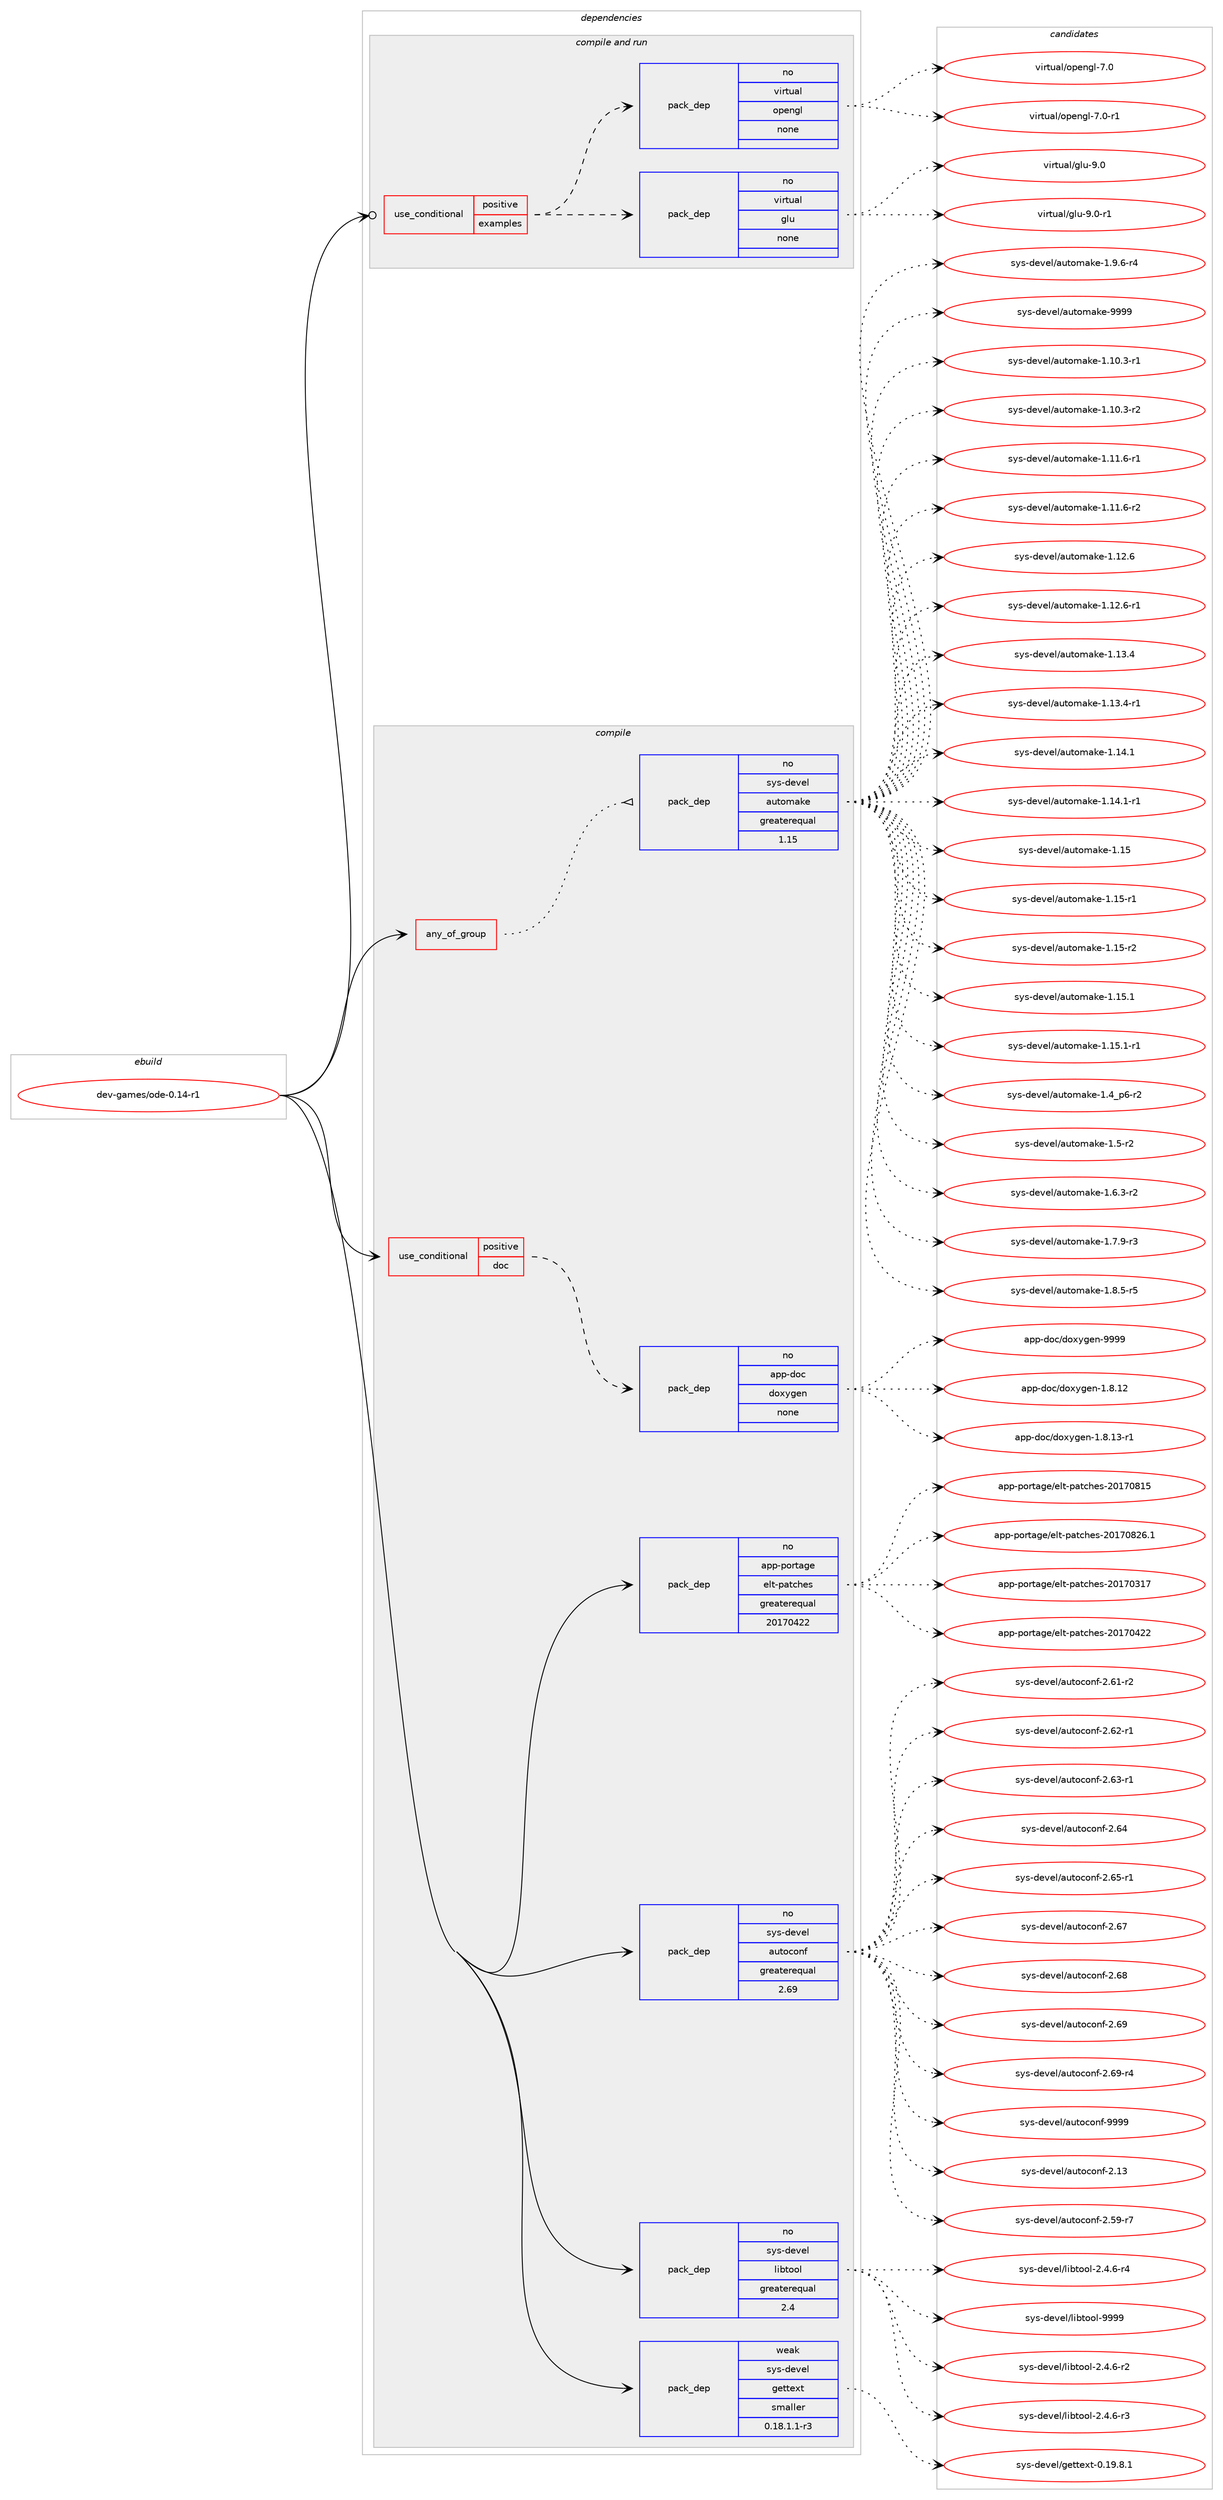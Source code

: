 digraph prolog {

# *************
# Graph options
# *************

newrank=true;
concentrate=true;
compound=true;
graph [rankdir=LR,fontname=Helvetica,fontsize=10,ranksep=1.5];#, ranksep=2.5, nodesep=0.2];
edge  [arrowhead=vee];
node  [fontname=Helvetica,fontsize=10];

# **********
# The ebuild
# **********

subgraph cluster_leftcol {
color=gray;
rank=same;
label=<<i>ebuild</i>>;
id [label="dev-games/ode-0.14-r1", color=red, width=4, href="../dev-games/ode-0.14-r1.svg"];
}

# ****************
# The dependencies
# ****************

subgraph cluster_midcol {
color=gray;
label=<<i>dependencies</i>>;
subgraph cluster_compile {
fillcolor="#eeeeee";
style=filled;
label=<<i>compile</i>>;
subgraph any1589 {
dependency73082 [label=<<TABLE BORDER="0" CELLBORDER="1" CELLSPACING="0" CELLPADDING="4"><TR><TD CELLPADDING="10">any_of_group</TD></TR></TABLE>>, shape=none, color=red];subgraph pack53780 {
dependency73083 [label=<<TABLE BORDER="0" CELLBORDER="1" CELLSPACING="0" CELLPADDING="4" WIDTH="220"><TR><TD ROWSPAN="6" CELLPADDING="30">pack_dep</TD></TR><TR><TD WIDTH="110">no</TD></TR><TR><TD>sys-devel</TD></TR><TR><TD>automake</TD></TR><TR><TD>greaterequal</TD></TR><TR><TD>1.15</TD></TR></TABLE>>, shape=none, color=blue];
}
dependency73082:e -> dependency73083:w [weight=20,style="dotted",arrowhead="oinv"];
}
id:e -> dependency73082:w [weight=20,style="solid",arrowhead="vee"];
subgraph cond17683 {
dependency73084 [label=<<TABLE BORDER="0" CELLBORDER="1" CELLSPACING="0" CELLPADDING="4"><TR><TD ROWSPAN="3" CELLPADDING="10">use_conditional</TD></TR><TR><TD>positive</TD></TR><TR><TD>doc</TD></TR></TABLE>>, shape=none, color=red];
subgraph pack53781 {
dependency73085 [label=<<TABLE BORDER="0" CELLBORDER="1" CELLSPACING="0" CELLPADDING="4" WIDTH="220"><TR><TD ROWSPAN="6" CELLPADDING="30">pack_dep</TD></TR><TR><TD WIDTH="110">no</TD></TR><TR><TD>app-doc</TD></TR><TR><TD>doxygen</TD></TR><TR><TD>none</TD></TR><TR><TD></TD></TR></TABLE>>, shape=none, color=blue];
}
dependency73084:e -> dependency73085:w [weight=20,style="dashed",arrowhead="vee"];
}
id:e -> dependency73084:w [weight=20,style="solid",arrowhead="vee"];
subgraph pack53782 {
dependency73086 [label=<<TABLE BORDER="0" CELLBORDER="1" CELLSPACING="0" CELLPADDING="4" WIDTH="220"><TR><TD ROWSPAN="6" CELLPADDING="30">pack_dep</TD></TR><TR><TD WIDTH="110">no</TD></TR><TR><TD>app-portage</TD></TR><TR><TD>elt-patches</TD></TR><TR><TD>greaterequal</TD></TR><TR><TD>20170422</TD></TR></TABLE>>, shape=none, color=blue];
}
id:e -> dependency73086:w [weight=20,style="solid",arrowhead="vee"];
subgraph pack53783 {
dependency73087 [label=<<TABLE BORDER="0" CELLBORDER="1" CELLSPACING="0" CELLPADDING="4" WIDTH="220"><TR><TD ROWSPAN="6" CELLPADDING="30">pack_dep</TD></TR><TR><TD WIDTH="110">no</TD></TR><TR><TD>sys-devel</TD></TR><TR><TD>autoconf</TD></TR><TR><TD>greaterequal</TD></TR><TR><TD>2.69</TD></TR></TABLE>>, shape=none, color=blue];
}
id:e -> dependency73087:w [weight=20,style="solid",arrowhead="vee"];
subgraph pack53784 {
dependency73088 [label=<<TABLE BORDER="0" CELLBORDER="1" CELLSPACING="0" CELLPADDING="4" WIDTH="220"><TR><TD ROWSPAN="6" CELLPADDING="30">pack_dep</TD></TR><TR><TD WIDTH="110">no</TD></TR><TR><TD>sys-devel</TD></TR><TR><TD>libtool</TD></TR><TR><TD>greaterequal</TD></TR><TR><TD>2.4</TD></TR></TABLE>>, shape=none, color=blue];
}
id:e -> dependency73088:w [weight=20,style="solid",arrowhead="vee"];
subgraph pack53785 {
dependency73089 [label=<<TABLE BORDER="0" CELLBORDER="1" CELLSPACING="0" CELLPADDING="4" WIDTH="220"><TR><TD ROWSPAN="6" CELLPADDING="30">pack_dep</TD></TR><TR><TD WIDTH="110">weak</TD></TR><TR><TD>sys-devel</TD></TR><TR><TD>gettext</TD></TR><TR><TD>smaller</TD></TR><TR><TD>0.18.1.1-r3</TD></TR></TABLE>>, shape=none, color=blue];
}
id:e -> dependency73089:w [weight=20,style="solid",arrowhead="vee"];
}
subgraph cluster_compileandrun {
fillcolor="#eeeeee";
style=filled;
label=<<i>compile and run</i>>;
subgraph cond17684 {
dependency73090 [label=<<TABLE BORDER="0" CELLBORDER="1" CELLSPACING="0" CELLPADDING="4"><TR><TD ROWSPAN="3" CELLPADDING="10">use_conditional</TD></TR><TR><TD>positive</TD></TR><TR><TD>examples</TD></TR></TABLE>>, shape=none, color=red];
subgraph pack53786 {
dependency73091 [label=<<TABLE BORDER="0" CELLBORDER="1" CELLSPACING="0" CELLPADDING="4" WIDTH="220"><TR><TD ROWSPAN="6" CELLPADDING="30">pack_dep</TD></TR><TR><TD WIDTH="110">no</TD></TR><TR><TD>virtual</TD></TR><TR><TD>glu</TD></TR><TR><TD>none</TD></TR><TR><TD></TD></TR></TABLE>>, shape=none, color=blue];
}
dependency73090:e -> dependency73091:w [weight=20,style="dashed",arrowhead="vee"];
subgraph pack53787 {
dependency73092 [label=<<TABLE BORDER="0" CELLBORDER="1" CELLSPACING="0" CELLPADDING="4" WIDTH="220"><TR><TD ROWSPAN="6" CELLPADDING="30">pack_dep</TD></TR><TR><TD WIDTH="110">no</TD></TR><TR><TD>virtual</TD></TR><TR><TD>opengl</TD></TR><TR><TD>none</TD></TR><TR><TD></TD></TR></TABLE>>, shape=none, color=blue];
}
dependency73090:e -> dependency73092:w [weight=20,style="dashed",arrowhead="vee"];
}
id:e -> dependency73090:w [weight=20,style="solid",arrowhead="odotvee"];
}
subgraph cluster_run {
fillcolor="#eeeeee";
style=filled;
label=<<i>run</i>>;
}
}

# **************
# The candidates
# **************

subgraph cluster_choices {
rank=same;
color=gray;
label=<<i>candidates</i>>;

subgraph choice53780 {
color=black;
nodesep=1;
choice11512111545100101118101108479711711611110997107101454946494846514511449 [label="sys-devel/automake-1.10.3-r1", color=red, width=4,href="../sys-devel/automake-1.10.3-r1.svg"];
choice11512111545100101118101108479711711611110997107101454946494846514511450 [label="sys-devel/automake-1.10.3-r2", color=red, width=4,href="../sys-devel/automake-1.10.3-r2.svg"];
choice11512111545100101118101108479711711611110997107101454946494946544511449 [label="sys-devel/automake-1.11.6-r1", color=red, width=4,href="../sys-devel/automake-1.11.6-r1.svg"];
choice11512111545100101118101108479711711611110997107101454946494946544511450 [label="sys-devel/automake-1.11.6-r2", color=red, width=4,href="../sys-devel/automake-1.11.6-r2.svg"];
choice1151211154510010111810110847971171161111099710710145494649504654 [label="sys-devel/automake-1.12.6", color=red, width=4,href="../sys-devel/automake-1.12.6.svg"];
choice11512111545100101118101108479711711611110997107101454946495046544511449 [label="sys-devel/automake-1.12.6-r1", color=red, width=4,href="../sys-devel/automake-1.12.6-r1.svg"];
choice1151211154510010111810110847971171161111099710710145494649514652 [label="sys-devel/automake-1.13.4", color=red, width=4,href="../sys-devel/automake-1.13.4.svg"];
choice11512111545100101118101108479711711611110997107101454946495146524511449 [label="sys-devel/automake-1.13.4-r1", color=red, width=4,href="../sys-devel/automake-1.13.4-r1.svg"];
choice1151211154510010111810110847971171161111099710710145494649524649 [label="sys-devel/automake-1.14.1", color=red, width=4,href="../sys-devel/automake-1.14.1.svg"];
choice11512111545100101118101108479711711611110997107101454946495246494511449 [label="sys-devel/automake-1.14.1-r1", color=red, width=4,href="../sys-devel/automake-1.14.1-r1.svg"];
choice115121115451001011181011084797117116111109971071014549464953 [label="sys-devel/automake-1.15", color=red, width=4,href="../sys-devel/automake-1.15.svg"];
choice1151211154510010111810110847971171161111099710710145494649534511449 [label="sys-devel/automake-1.15-r1", color=red, width=4,href="../sys-devel/automake-1.15-r1.svg"];
choice1151211154510010111810110847971171161111099710710145494649534511450 [label="sys-devel/automake-1.15-r2", color=red, width=4,href="../sys-devel/automake-1.15-r2.svg"];
choice1151211154510010111810110847971171161111099710710145494649534649 [label="sys-devel/automake-1.15.1", color=red, width=4,href="../sys-devel/automake-1.15.1.svg"];
choice11512111545100101118101108479711711611110997107101454946495346494511449 [label="sys-devel/automake-1.15.1-r1", color=red, width=4,href="../sys-devel/automake-1.15.1-r1.svg"];
choice115121115451001011181011084797117116111109971071014549465295112544511450 [label="sys-devel/automake-1.4_p6-r2", color=red, width=4,href="../sys-devel/automake-1.4_p6-r2.svg"];
choice11512111545100101118101108479711711611110997107101454946534511450 [label="sys-devel/automake-1.5-r2", color=red, width=4,href="../sys-devel/automake-1.5-r2.svg"];
choice115121115451001011181011084797117116111109971071014549465446514511450 [label="sys-devel/automake-1.6.3-r2", color=red, width=4,href="../sys-devel/automake-1.6.3-r2.svg"];
choice115121115451001011181011084797117116111109971071014549465546574511451 [label="sys-devel/automake-1.7.9-r3", color=red, width=4,href="../sys-devel/automake-1.7.9-r3.svg"];
choice115121115451001011181011084797117116111109971071014549465646534511453 [label="sys-devel/automake-1.8.5-r5", color=red, width=4,href="../sys-devel/automake-1.8.5-r5.svg"];
choice115121115451001011181011084797117116111109971071014549465746544511452 [label="sys-devel/automake-1.9.6-r4", color=red, width=4,href="../sys-devel/automake-1.9.6-r4.svg"];
choice115121115451001011181011084797117116111109971071014557575757 [label="sys-devel/automake-9999", color=red, width=4,href="../sys-devel/automake-9999.svg"];
dependency73083:e -> choice11512111545100101118101108479711711611110997107101454946494846514511449:w [style=dotted,weight="100"];
dependency73083:e -> choice11512111545100101118101108479711711611110997107101454946494846514511450:w [style=dotted,weight="100"];
dependency73083:e -> choice11512111545100101118101108479711711611110997107101454946494946544511449:w [style=dotted,weight="100"];
dependency73083:e -> choice11512111545100101118101108479711711611110997107101454946494946544511450:w [style=dotted,weight="100"];
dependency73083:e -> choice1151211154510010111810110847971171161111099710710145494649504654:w [style=dotted,weight="100"];
dependency73083:e -> choice11512111545100101118101108479711711611110997107101454946495046544511449:w [style=dotted,weight="100"];
dependency73083:e -> choice1151211154510010111810110847971171161111099710710145494649514652:w [style=dotted,weight="100"];
dependency73083:e -> choice11512111545100101118101108479711711611110997107101454946495146524511449:w [style=dotted,weight="100"];
dependency73083:e -> choice1151211154510010111810110847971171161111099710710145494649524649:w [style=dotted,weight="100"];
dependency73083:e -> choice11512111545100101118101108479711711611110997107101454946495246494511449:w [style=dotted,weight="100"];
dependency73083:e -> choice115121115451001011181011084797117116111109971071014549464953:w [style=dotted,weight="100"];
dependency73083:e -> choice1151211154510010111810110847971171161111099710710145494649534511449:w [style=dotted,weight="100"];
dependency73083:e -> choice1151211154510010111810110847971171161111099710710145494649534511450:w [style=dotted,weight="100"];
dependency73083:e -> choice1151211154510010111810110847971171161111099710710145494649534649:w [style=dotted,weight="100"];
dependency73083:e -> choice11512111545100101118101108479711711611110997107101454946495346494511449:w [style=dotted,weight="100"];
dependency73083:e -> choice115121115451001011181011084797117116111109971071014549465295112544511450:w [style=dotted,weight="100"];
dependency73083:e -> choice11512111545100101118101108479711711611110997107101454946534511450:w [style=dotted,weight="100"];
dependency73083:e -> choice115121115451001011181011084797117116111109971071014549465446514511450:w [style=dotted,weight="100"];
dependency73083:e -> choice115121115451001011181011084797117116111109971071014549465546574511451:w [style=dotted,weight="100"];
dependency73083:e -> choice115121115451001011181011084797117116111109971071014549465646534511453:w [style=dotted,weight="100"];
dependency73083:e -> choice115121115451001011181011084797117116111109971071014549465746544511452:w [style=dotted,weight="100"];
dependency73083:e -> choice115121115451001011181011084797117116111109971071014557575757:w [style=dotted,weight="100"];
}
subgraph choice53781 {
color=black;
nodesep=1;
choice9711211245100111994710011112012110310111045494656464950 [label="app-doc/doxygen-1.8.12", color=red, width=4,href="../app-doc/doxygen-1.8.12.svg"];
choice97112112451001119947100111120121103101110454946564649514511449 [label="app-doc/doxygen-1.8.13-r1", color=red, width=4,href="../app-doc/doxygen-1.8.13-r1.svg"];
choice971121124510011199471001111201211031011104557575757 [label="app-doc/doxygen-9999", color=red, width=4,href="../app-doc/doxygen-9999.svg"];
dependency73085:e -> choice9711211245100111994710011112012110310111045494656464950:w [style=dotted,weight="100"];
dependency73085:e -> choice97112112451001119947100111120121103101110454946564649514511449:w [style=dotted,weight="100"];
dependency73085:e -> choice971121124510011199471001111201211031011104557575757:w [style=dotted,weight="100"];
}
subgraph choice53782 {
color=black;
nodesep=1;
choice97112112451121111141169710310147101108116451129711699104101115455048495548514955 [label="app-portage/elt-patches-20170317", color=red, width=4,href="../app-portage/elt-patches-20170317.svg"];
choice97112112451121111141169710310147101108116451129711699104101115455048495548525050 [label="app-portage/elt-patches-20170422", color=red, width=4,href="../app-portage/elt-patches-20170422.svg"];
choice97112112451121111141169710310147101108116451129711699104101115455048495548564953 [label="app-portage/elt-patches-20170815", color=red, width=4,href="../app-portage/elt-patches-20170815.svg"];
choice971121124511211111411697103101471011081164511297116991041011154550484955485650544649 [label="app-portage/elt-patches-20170826.1", color=red, width=4,href="../app-portage/elt-patches-20170826.1.svg"];
dependency73086:e -> choice97112112451121111141169710310147101108116451129711699104101115455048495548514955:w [style=dotted,weight="100"];
dependency73086:e -> choice97112112451121111141169710310147101108116451129711699104101115455048495548525050:w [style=dotted,weight="100"];
dependency73086:e -> choice97112112451121111141169710310147101108116451129711699104101115455048495548564953:w [style=dotted,weight="100"];
dependency73086:e -> choice971121124511211111411697103101471011081164511297116991041011154550484955485650544649:w [style=dotted,weight="100"];
}
subgraph choice53783 {
color=black;
nodesep=1;
choice115121115451001011181011084797117116111991111101024550464951 [label="sys-devel/autoconf-2.13", color=red, width=4,href="../sys-devel/autoconf-2.13.svg"];
choice1151211154510010111810110847971171161119911111010245504653574511455 [label="sys-devel/autoconf-2.59-r7", color=red, width=4,href="../sys-devel/autoconf-2.59-r7.svg"];
choice1151211154510010111810110847971171161119911111010245504654494511450 [label="sys-devel/autoconf-2.61-r2", color=red, width=4,href="../sys-devel/autoconf-2.61-r2.svg"];
choice1151211154510010111810110847971171161119911111010245504654504511449 [label="sys-devel/autoconf-2.62-r1", color=red, width=4,href="../sys-devel/autoconf-2.62-r1.svg"];
choice1151211154510010111810110847971171161119911111010245504654514511449 [label="sys-devel/autoconf-2.63-r1", color=red, width=4,href="../sys-devel/autoconf-2.63-r1.svg"];
choice115121115451001011181011084797117116111991111101024550465452 [label="sys-devel/autoconf-2.64", color=red, width=4,href="../sys-devel/autoconf-2.64.svg"];
choice1151211154510010111810110847971171161119911111010245504654534511449 [label="sys-devel/autoconf-2.65-r1", color=red, width=4,href="../sys-devel/autoconf-2.65-r1.svg"];
choice115121115451001011181011084797117116111991111101024550465455 [label="sys-devel/autoconf-2.67", color=red, width=4,href="../sys-devel/autoconf-2.67.svg"];
choice115121115451001011181011084797117116111991111101024550465456 [label="sys-devel/autoconf-2.68", color=red, width=4,href="../sys-devel/autoconf-2.68.svg"];
choice115121115451001011181011084797117116111991111101024550465457 [label="sys-devel/autoconf-2.69", color=red, width=4,href="../sys-devel/autoconf-2.69.svg"];
choice1151211154510010111810110847971171161119911111010245504654574511452 [label="sys-devel/autoconf-2.69-r4", color=red, width=4,href="../sys-devel/autoconf-2.69-r4.svg"];
choice115121115451001011181011084797117116111991111101024557575757 [label="sys-devel/autoconf-9999", color=red, width=4,href="../sys-devel/autoconf-9999.svg"];
dependency73087:e -> choice115121115451001011181011084797117116111991111101024550464951:w [style=dotted,weight="100"];
dependency73087:e -> choice1151211154510010111810110847971171161119911111010245504653574511455:w [style=dotted,weight="100"];
dependency73087:e -> choice1151211154510010111810110847971171161119911111010245504654494511450:w [style=dotted,weight="100"];
dependency73087:e -> choice1151211154510010111810110847971171161119911111010245504654504511449:w [style=dotted,weight="100"];
dependency73087:e -> choice1151211154510010111810110847971171161119911111010245504654514511449:w [style=dotted,weight="100"];
dependency73087:e -> choice115121115451001011181011084797117116111991111101024550465452:w [style=dotted,weight="100"];
dependency73087:e -> choice1151211154510010111810110847971171161119911111010245504654534511449:w [style=dotted,weight="100"];
dependency73087:e -> choice115121115451001011181011084797117116111991111101024550465455:w [style=dotted,weight="100"];
dependency73087:e -> choice115121115451001011181011084797117116111991111101024550465456:w [style=dotted,weight="100"];
dependency73087:e -> choice115121115451001011181011084797117116111991111101024550465457:w [style=dotted,weight="100"];
dependency73087:e -> choice1151211154510010111810110847971171161119911111010245504654574511452:w [style=dotted,weight="100"];
dependency73087:e -> choice115121115451001011181011084797117116111991111101024557575757:w [style=dotted,weight="100"];
}
subgraph choice53784 {
color=black;
nodesep=1;
choice1151211154510010111810110847108105981161111111084550465246544511450 [label="sys-devel/libtool-2.4.6-r2", color=red, width=4,href="../sys-devel/libtool-2.4.6-r2.svg"];
choice1151211154510010111810110847108105981161111111084550465246544511451 [label="sys-devel/libtool-2.4.6-r3", color=red, width=4,href="../sys-devel/libtool-2.4.6-r3.svg"];
choice1151211154510010111810110847108105981161111111084550465246544511452 [label="sys-devel/libtool-2.4.6-r4", color=red, width=4,href="../sys-devel/libtool-2.4.6-r4.svg"];
choice1151211154510010111810110847108105981161111111084557575757 [label="sys-devel/libtool-9999", color=red, width=4,href="../sys-devel/libtool-9999.svg"];
dependency73088:e -> choice1151211154510010111810110847108105981161111111084550465246544511450:w [style=dotted,weight="100"];
dependency73088:e -> choice1151211154510010111810110847108105981161111111084550465246544511451:w [style=dotted,weight="100"];
dependency73088:e -> choice1151211154510010111810110847108105981161111111084550465246544511452:w [style=dotted,weight="100"];
dependency73088:e -> choice1151211154510010111810110847108105981161111111084557575757:w [style=dotted,weight="100"];
}
subgraph choice53785 {
color=black;
nodesep=1;
choice1151211154510010111810110847103101116116101120116454846495746564649 [label="sys-devel/gettext-0.19.8.1", color=red, width=4,href="../sys-devel/gettext-0.19.8.1.svg"];
dependency73089:e -> choice1151211154510010111810110847103101116116101120116454846495746564649:w [style=dotted,weight="100"];
}
subgraph choice53786 {
color=black;
nodesep=1;
choice118105114116117971084710310811745574648 [label="virtual/glu-9.0", color=red, width=4,href="../virtual/glu-9.0.svg"];
choice1181051141161179710847103108117455746484511449 [label="virtual/glu-9.0-r1", color=red, width=4,href="../virtual/glu-9.0-r1.svg"];
dependency73091:e -> choice118105114116117971084710310811745574648:w [style=dotted,weight="100"];
dependency73091:e -> choice1181051141161179710847103108117455746484511449:w [style=dotted,weight="100"];
}
subgraph choice53787 {
color=black;
nodesep=1;
choice118105114116117971084711111210111010310845554648 [label="virtual/opengl-7.0", color=red, width=4,href="../virtual/opengl-7.0.svg"];
choice1181051141161179710847111112101110103108455546484511449 [label="virtual/opengl-7.0-r1", color=red, width=4,href="../virtual/opengl-7.0-r1.svg"];
dependency73092:e -> choice118105114116117971084711111210111010310845554648:w [style=dotted,weight="100"];
dependency73092:e -> choice1181051141161179710847111112101110103108455546484511449:w [style=dotted,weight="100"];
}
}

}
